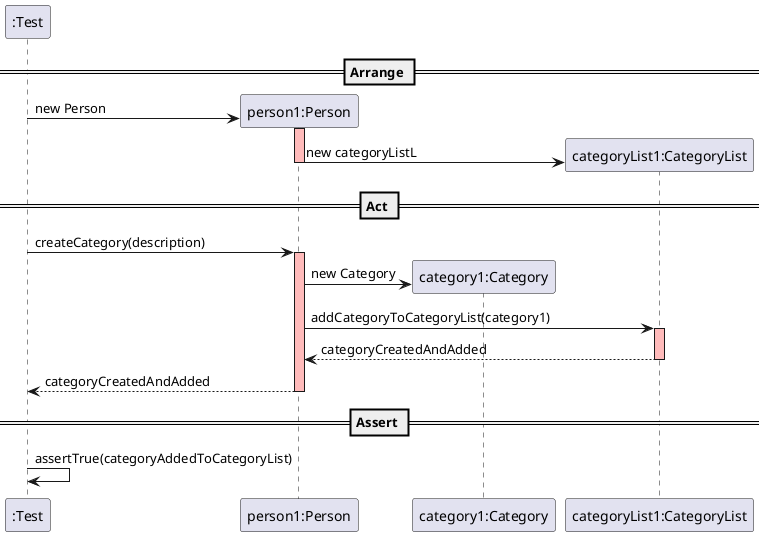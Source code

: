 @startuml

create ":Test"

== Arrange ==

create "person1:Person"
":Test" -> "person1:Person" : new Person
activate "person1:Person" #FFBBBB

create "category1:Category"
create "categoryList1:CategoryList"

"person1:Person" -> "categoryList1:CategoryList" : new categoryListL
deactivate "person1:Person" #FFBBBB

== Act ==

":Test" -> "person1:Person" : createCategory(description)
activate "person1:Person" #FFBBBB

create "category1:Category"
"person1:Person" -> "category1:Category" : new Category

"person1:Person" -> "categoryList1:CategoryList" : addCategoryToCategoryList(category1)
activate "categoryList1:CategoryList" #FFBBBB

"categoryList1:CategoryList" --> "person1:Person" : categoryCreatedAndAdded
deactivate "categoryList1:CategoryList" #FFBBBB

"person1:Person" --> ":Test" : categoryCreatedAndAdded
deactivate "person1:Person" #FFBBBB

== Assert ==

":Test" -> ":Test" : assertTrue(categoryAddedToCategoryList)

@enduml

